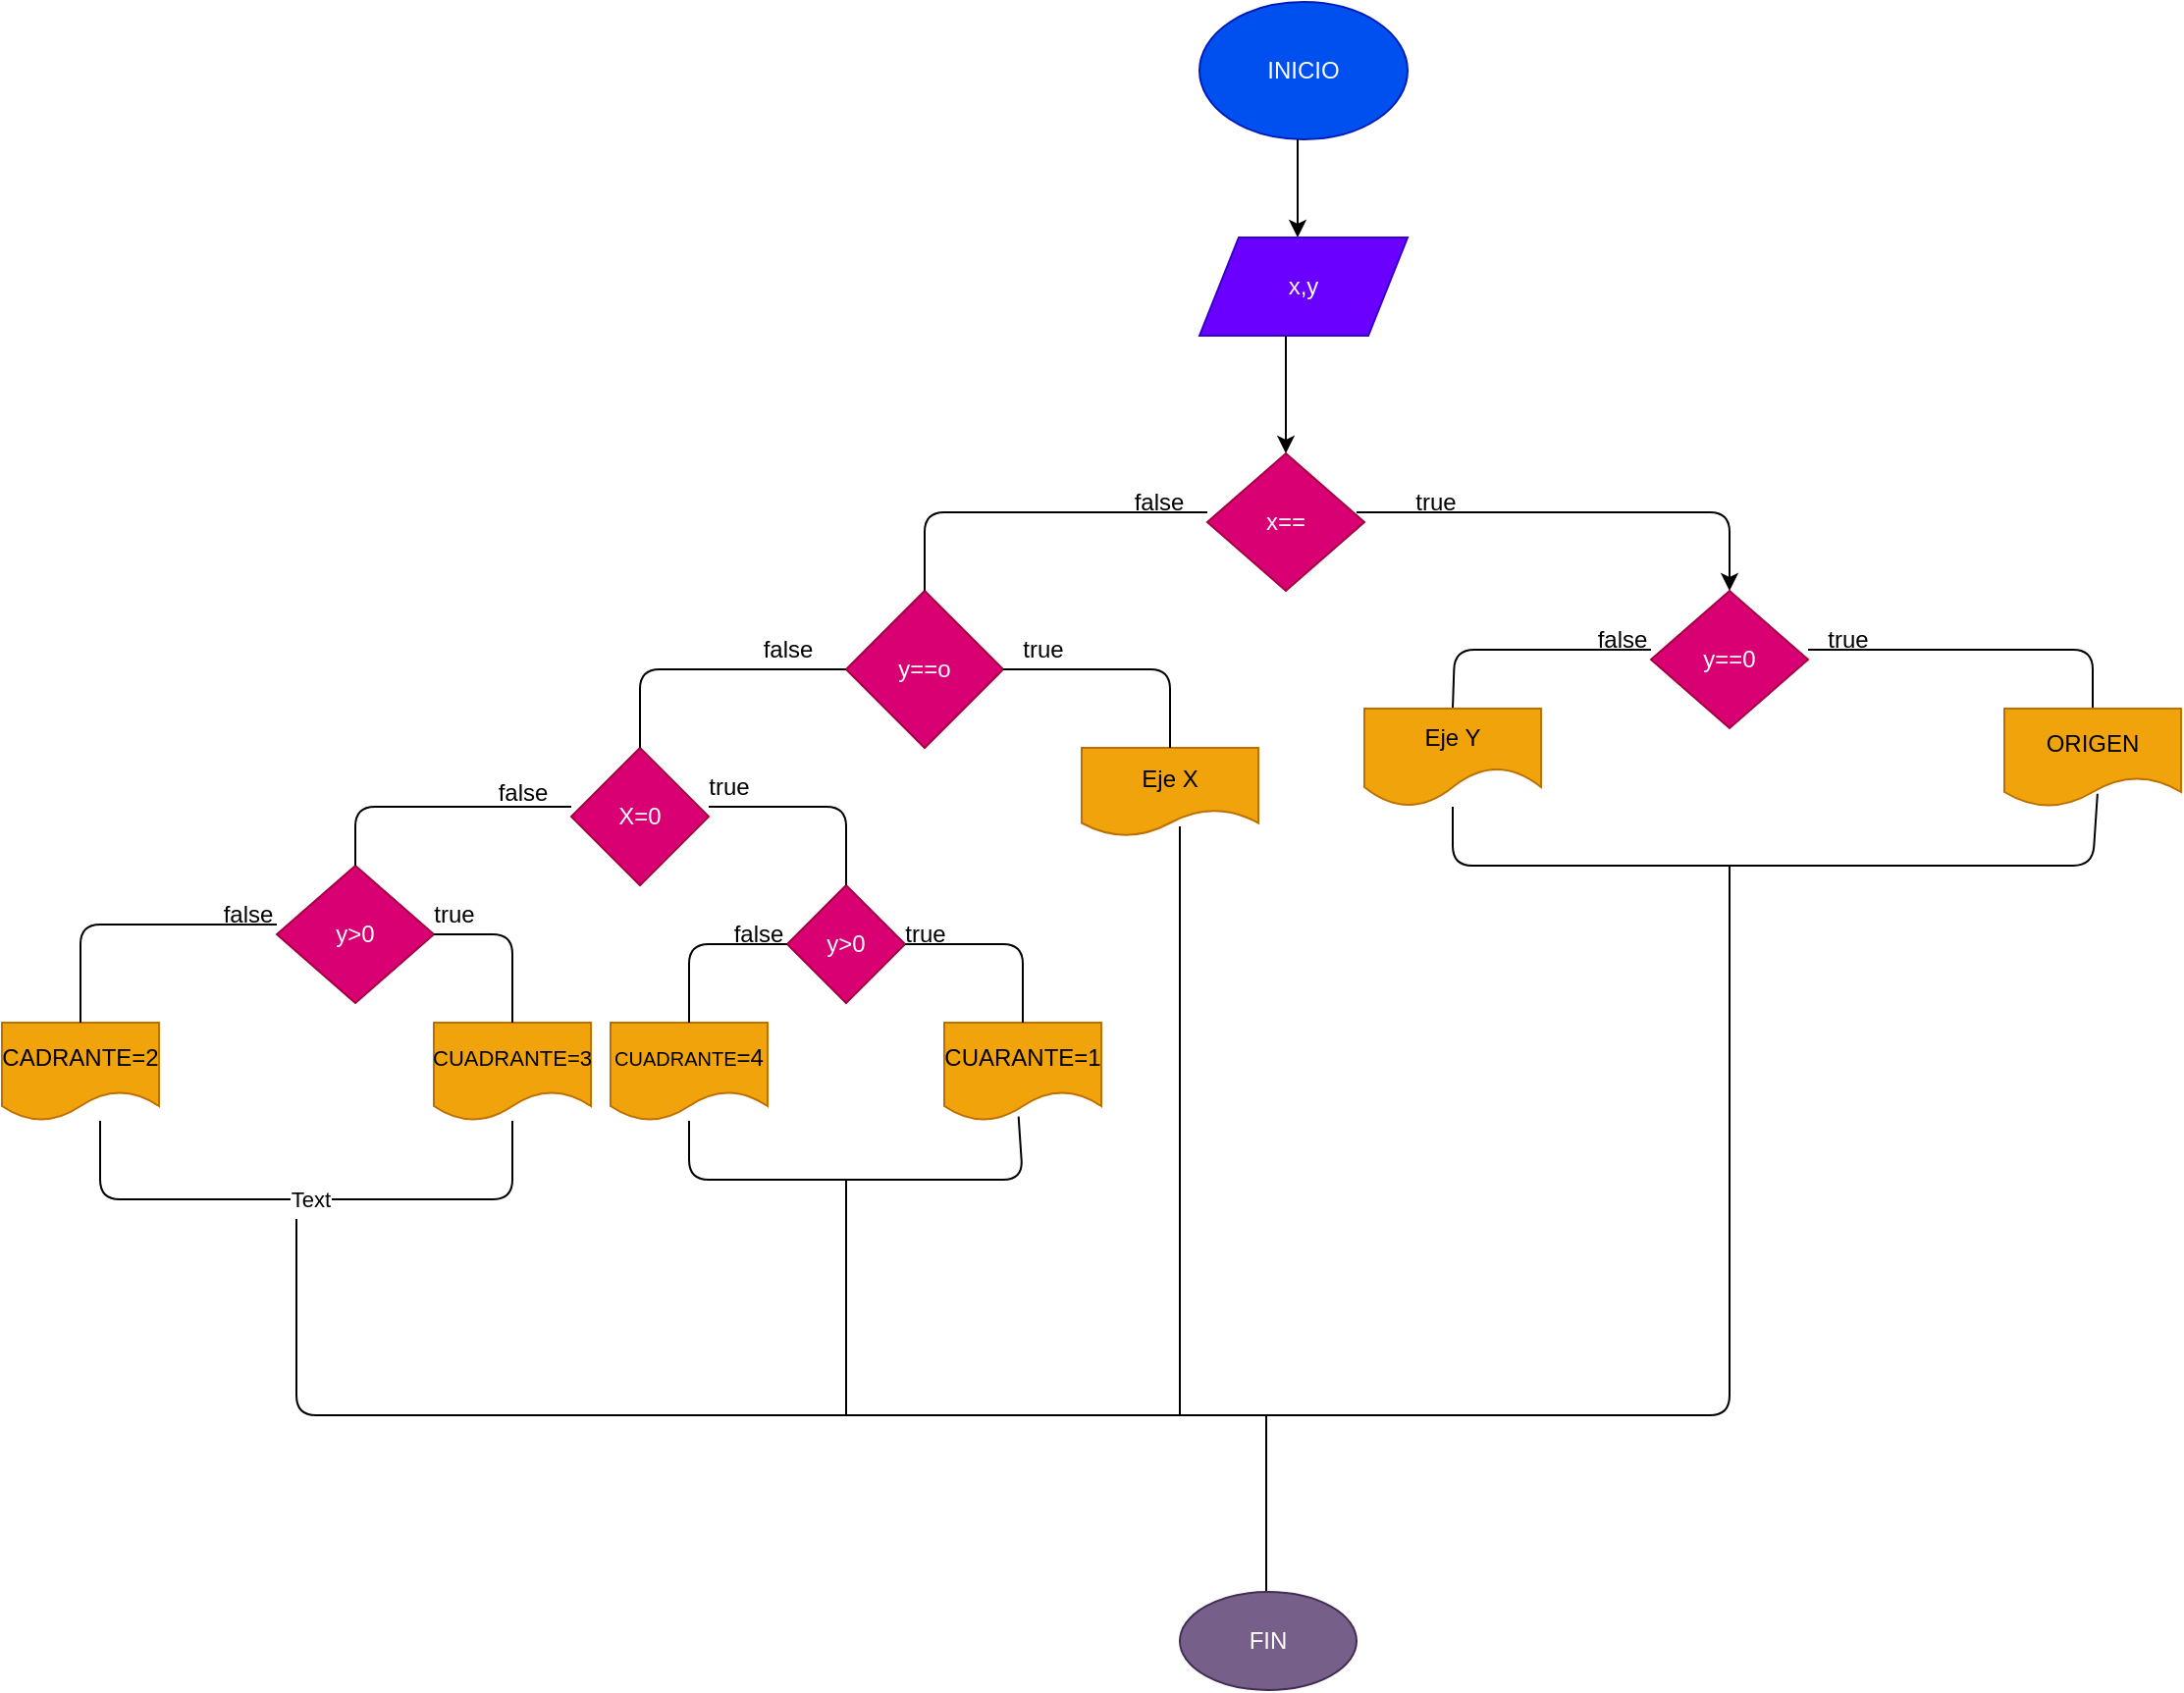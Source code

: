 <mxfile>
    <diagram id="Igm_rXMqRlYI_geI3gc7" name="Page-1">
        <mxGraphModel dx="1677" dy="537" grid="1" gridSize="10" guides="1" tooltips="1" connect="1" arrows="1" fold="1" page="1" pageScale="1" pageWidth="827" pageHeight="1169" math="0" shadow="0">
            <root>
                <mxCell id="0"/>
                <mxCell id="1" parent="0"/>
                <mxCell id="2" value="INICIO" style="ellipse;whiteSpace=wrap;html=1;fillColor=#0050ef;fontColor=#ffffff;strokeColor=#001DBC;" parent="1" vertex="1">
                    <mxGeometry x="370" y="40" width="106" height="70" as="geometry"/>
                </mxCell>
                <mxCell id="3" value="" style="endArrow=classic;html=1;" parent="1" edge="1">
                    <mxGeometry width="50" height="50" relative="1" as="geometry">
                        <mxPoint x="420" y="110" as="sourcePoint"/>
                        <mxPoint x="420" y="160" as="targetPoint"/>
                    </mxGeometry>
                </mxCell>
                <mxCell id="4" value="x,y" style="shape=parallelogram;perimeter=parallelogramPerimeter;whiteSpace=wrap;html=1;fixedSize=1;fillColor=#6a00ff;fontColor=#ffffff;strokeColor=#3700CC;" parent="1" vertex="1">
                    <mxGeometry x="370" y="160" width="106" height="50" as="geometry"/>
                </mxCell>
                <mxCell id="5" value="" style="endArrow=classic;html=1;" parent="1" edge="1">
                    <mxGeometry width="50" height="50" relative="1" as="geometry">
                        <mxPoint x="414" y="210" as="sourcePoint"/>
                        <mxPoint x="414" y="270" as="targetPoint"/>
                    </mxGeometry>
                </mxCell>
                <mxCell id="6" value="x==" style="rhombus;whiteSpace=wrap;html=1;fillColor=#d80073;fontColor=#ffffff;strokeColor=#A50040;" parent="1" vertex="1">
                    <mxGeometry x="374" y="270" width="80" height="70" as="geometry"/>
                </mxCell>
                <mxCell id="9" value="y==o" style="rhombus;whiteSpace=wrap;html=1;fillColor=#d80073;fontColor=#ffffff;strokeColor=#A50040;" parent="1" vertex="1">
                    <mxGeometry x="190" y="340" width="80" height="80" as="geometry"/>
                </mxCell>
                <mxCell id="11" value="y==0" style="rhombus;whiteSpace=wrap;html=1;fillColor=#d80073;fontColor=#ffffff;strokeColor=#A50040;" parent="1" vertex="1">
                    <mxGeometry x="600" y="340" width="80" height="70" as="geometry"/>
                </mxCell>
                <mxCell id="16" value="" style="endArrow=none;html=1;exitX=0.5;exitY=0;exitDx=0;exitDy=0;" parent="1" source="9" edge="1">
                    <mxGeometry width="50" height="50" relative="1" as="geometry">
                        <mxPoint x="250" y="340" as="sourcePoint"/>
                        <mxPoint x="374" y="300" as="targetPoint"/>
                        <Array as="points">
                            <mxPoint x="230" y="300"/>
                        </Array>
                    </mxGeometry>
                </mxCell>
                <mxCell id="19" value="" style="endArrow=classic;html=1;entryX=0.5;entryY=0;entryDx=0;entryDy=0;startArrow=none;" parent="1" target="11" edge="1">
                    <mxGeometry width="50" height="50" relative="1" as="geometry">
                        <mxPoint x="450" y="300" as="sourcePoint"/>
                        <mxPoint x="504" y="250" as="targetPoint"/>
                        <Array as="points">
                            <mxPoint x="640" y="300"/>
                        </Array>
                    </mxGeometry>
                </mxCell>
                <mxCell id="20" value="" style="endArrow=none;html=1;entryX=0.5;entryY=0;entryDx=0;entryDy=0;" parent="1" target="21" edge="1">
                    <mxGeometry width="50" height="50" relative="1" as="geometry">
                        <mxPoint x="680" y="370" as="sourcePoint"/>
                        <mxPoint x="820" y="360" as="targetPoint"/>
                        <Array as="points">
                            <mxPoint x="825" y="370"/>
                        </Array>
                    </mxGeometry>
                </mxCell>
                <mxCell id="21" value="ORIGEN" style="shape=document;whiteSpace=wrap;html=1;boundedLbl=1;fillColor=#f0a30a;fontColor=#000000;strokeColor=#BD7000;" parent="1" vertex="1">
                    <mxGeometry x="780" y="400" width="90" height="50" as="geometry"/>
                </mxCell>
                <mxCell id="22" value="" style="endArrow=none;html=1;exitX=0.5;exitY=0;exitDx=0;exitDy=0;" parent="1" source="23" edge="1">
                    <mxGeometry width="50" height="50" relative="1" as="geometry">
                        <mxPoint x="550" y="420" as="sourcePoint"/>
                        <mxPoint x="600" y="370" as="targetPoint"/>
                        <Array as="points">
                            <mxPoint x="500" y="370"/>
                        </Array>
                    </mxGeometry>
                </mxCell>
                <mxCell id="23" value="Eje Y" style="shape=document;whiteSpace=wrap;html=1;boundedLbl=1;size=0.4;fillColor=#f0a30a;fontColor=#000000;strokeColor=#BD7000;" parent="1" vertex="1">
                    <mxGeometry x="454" y="400" width="90" height="50" as="geometry"/>
                </mxCell>
                <mxCell id="24" value="X=0" style="rhombus;whiteSpace=wrap;html=1;fillColor=#d80073;fontColor=#ffffff;strokeColor=#A50040;" parent="1" vertex="1">
                    <mxGeometry x="50" y="420" width="70" height="70" as="geometry"/>
                </mxCell>
                <mxCell id="25" value="" style="endArrow=none;html=1;exitX=0.5;exitY=0;exitDx=0;exitDy=0;" parent="1" source="24" edge="1">
                    <mxGeometry width="50" height="50" relative="1" as="geometry">
                        <mxPoint x="140" y="430" as="sourcePoint"/>
                        <mxPoint x="190" y="380" as="targetPoint"/>
                        <Array as="points">
                            <mxPoint x="85" y="380"/>
                        </Array>
                    </mxGeometry>
                </mxCell>
                <mxCell id="28" value="y&amp;gt;0" style="rhombus;whiteSpace=wrap;html=1;fillColor=#d80073;fontColor=#ffffff;strokeColor=#A50040;" parent="1" vertex="1">
                    <mxGeometry x="-100" y="480" width="80" height="70" as="geometry"/>
                </mxCell>
                <mxCell id="29" value="" style="endArrow=none;html=1;exitX=0.5;exitY=0;exitDx=0;exitDy=0;" parent="1" source="28" edge="1">
                    <mxGeometry width="50" height="50" relative="1" as="geometry">
                        <mxPoint y="500" as="sourcePoint"/>
                        <mxPoint x="50" y="450" as="targetPoint"/>
                        <Array as="points">
                            <mxPoint x="-60" y="450"/>
                        </Array>
                    </mxGeometry>
                </mxCell>
                <mxCell id="32" value="CADRANTE=2" style="shape=document;whiteSpace=wrap;html=1;boundedLbl=1;fillColor=#f0a30a;fontColor=#000000;strokeColor=#BD7000;" parent="1" vertex="1">
                    <mxGeometry x="-240" y="560" width="80" height="50" as="geometry"/>
                </mxCell>
                <mxCell id="33" value="" style="endArrow=none;html=1;exitX=0.5;exitY=0;exitDx=0;exitDy=0;" parent="1" source="32" edge="1">
                    <mxGeometry width="50" height="50" relative="1" as="geometry">
                        <mxPoint x="-150" y="560" as="sourcePoint"/>
                        <mxPoint x="-100" y="510" as="targetPoint"/>
                        <Array as="points">
                            <mxPoint x="-200" y="510"/>
                        </Array>
                    </mxGeometry>
                </mxCell>
                <mxCell id="34" value="" style="endArrow=none;html=1;" parent="1" target="35" edge="1">
                    <mxGeometry width="50" height="50" relative="1" as="geometry">
                        <mxPoint x="-190" y="610" as="sourcePoint"/>
                        <mxPoint x="-90" y="650" as="targetPoint"/>
                        <Array as="points">
                            <mxPoint x="-190" y="650"/>
                            <mxPoint x="-130" y="650"/>
                            <mxPoint x="20" y="650"/>
                        </Array>
                    </mxGeometry>
                </mxCell>
                <mxCell id="36" value="Text" style="edgeLabel;html=1;align=center;verticalAlign=middle;resizable=0;points=[];" parent="34" vertex="1" connectable="0">
                    <mxGeometry x="0.011" relative="1" as="geometry">
                        <mxPoint as="offset"/>
                    </mxGeometry>
                </mxCell>
                <mxCell id="35" value="&lt;font style=&quot;font-size: 11px;&quot;&gt;CUADRANTE=3&lt;/font&gt;" style="shape=document;whiteSpace=wrap;html=1;boundedLbl=1;fillColor=#f0a30a;fontColor=#000000;strokeColor=#BD7000;" parent="1" vertex="1">
                    <mxGeometry x="-20" y="560" width="80" height="50" as="geometry"/>
                </mxCell>
                <mxCell id="38" value="y&amp;gt;0" style="rhombus;whiteSpace=wrap;html=1;fillColor=#d80073;fontColor=#ffffff;strokeColor=#A50040;" parent="1" vertex="1">
                    <mxGeometry x="160" y="490" width="60" height="60" as="geometry"/>
                </mxCell>
                <mxCell id="39" value="" style="endArrow=none;html=1;entryX=0.5;entryY=0;entryDx=0;entryDy=0;" parent="1" target="38" edge="1">
                    <mxGeometry width="50" height="50" relative="1" as="geometry">
                        <mxPoint x="120" y="450" as="sourcePoint"/>
                        <mxPoint x="190" y="470" as="targetPoint"/>
                        <Array as="points">
                            <mxPoint x="190" y="450"/>
                        </Array>
                    </mxGeometry>
                </mxCell>
                <mxCell id="40" value="&lt;font style=&quot;font-size: 10px;&quot;&gt;CUADRANTE&lt;/font&gt;=4" style="shape=document;whiteSpace=wrap;html=1;boundedLbl=1;fillColor=#f0a30a;fontColor=#000000;strokeColor=#BD7000;" parent="1" vertex="1">
                    <mxGeometry x="70" y="560" width="80" height="50" as="geometry"/>
                </mxCell>
                <mxCell id="41" value="CUARANTE=1" style="shape=document;whiteSpace=wrap;html=1;boundedLbl=1;fillColor=#f0a30a;fontColor=#000000;strokeColor=#BD7000;" parent="1" vertex="1">
                    <mxGeometry x="240" y="560" width="80" height="50" as="geometry"/>
                </mxCell>
                <mxCell id="42" value="" style="endArrow=none;html=1;exitX=0.5;exitY=0;exitDx=0;exitDy=0;entryX=0;entryY=0.5;entryDx=0;entryDy=0;" parent="1" source="40" target="38" edge="1">
                    <mxGeometry width="50" height="50" relative="1" as="geometry">
                        <mxPoint x="130" y="550" as="sourcePoint"/>
                        <mxPoint x="160" y="510" as="targetPoint"/>
                        <Array as="points">
                            <mxPoint x="110" y="520"/>
                        </Array>
                    </mxGeometry>
                </mxCell>
                <mxCell id="43" value="" style="endArrow=none;html=1;entryX=0.5;entryY=0;entryDx=0;entryDy=0;" parent="1" target="41" edge="1">
                    <mxGeometry width="50" height="50" relative="1" as="geometry">
                        <mxPoint x="220" y="520" as="sourcePoint"/>
                        <mxPoint x="270" y="470" as="targetPoint"/>
                        <Array as="points">
                            <mxPoint x="280" y="520"/>
                        </Array>
                    </mxGeometry>
                </mxCell>
                <mxCell id="44" value="" style="endArrow=none;html=1;entryX=0.473;entryY=0.956;entryDx=0;entryDy=0;entryPerimeter=0;" parent="1" target="41" edge="1">
                    <mxGeometry width="50" height="50" relative="1" as="geometry">
                        <mxPoint x="110" y="610" as="sourcePoint"/>
                        <mxPoint x="280" y="640" as="targetPoint"/>
                        <Array as="points">
                            <mxPoint x="110" y="640"/>
                            <mxPoint x="280" y="640"/>
                        </Array>
                    </mxGeometry>
                </mxCell>
                <mxCell id="45" value="" style="endArrow=none;html=1;entryX=0.527;entryY=0.868;entryDx=0;entryDy=0;entryPerimeter=0;" parent="1" source="23" target="21" edge="1">
                    <mxGeometry width="50" height="50" relative="1" as="geometry">
                        <mxPoint x="790" y="490" as="sourcePoint"/>
                        <mxPoint x="840" y="440" as="targetPoint"/>
                        <Array as="points">
                            <mxPoint x="499" y="480"/>
                            <mxPoint x="825" y="480"/>
                        </Array>
                    </mxGeometry>
                </mxCell>
                <mxCell id="47" value="Eje X" style="shape=document;whiteSpace=wrap;html=1;boundedLbl=1;fillColor=#f0a30a;fontColor=#000000;strokeColor=#BD7000;" parent="1" vertex="1">
                    <mxGeometry x="310" y="420" width="90" height="45" as="geometry"/>
                </mxCell>
                <mxCell id="48" value="" style="endArrow=none;html=1;entryX=0.5;entryY=0;entryDx=0;entryDy=0;" parent="1" target="47" edge="1">
                    <mxGeometry width="50" height="50" relative="1" as="geometry">
                        <mxPoint x="270" y="380" as="sourcePoint"/>
                        <mxPoint x="320" y="330" as="targetPoint"/>
                        <Array as="points">
                            <mxPoint x="355" y="380"/>
                        </Array>
                    </mxGeometry>
                </mxCell>
                <mxCell id="51" value="" style="endArrow=none;html=1;" parent="1" edge="1">
                    <mxGeometry width="50" height="50" relative="1" as="geometry">
                        <mxPoint x="360" y="460" as="sourcePoint"/>
                        <mxPoint x="360" y="760" as="targetPoint"/>
                    </mxGeometry>
                </mxCell>
                <mxCell id="52" value="" style="endArrow=none;html=1;" parent="1" edge="1">
                    <mxGeometry width="50" height="50" relative="1" as="geometry">
                        <mxPoint x="190" y="640" as="sourcePoint"/>
                        <mxPoint x="190" y="760" as="targetPoint"/>
                    </mxGeometry>
                </mxCell>
                <mxCell id="53" value="" style="endArrow=none;html=1;" parent="1" edge="1">
                    <mxGeometry width="50" height="50" relative="1" as="geometry">
                        <mxPoint x="-90" y="660" as="sourcePoint"/>
                        <mxPoint x="640" y="480" as="targetPoint"/>
                        <Array as="points">
                            <mxPoint x="-90" y="760"/>
                            <mxPoint x="640" y="760"/>
                        </Array>
                    </mxGeometry>
                </mxCell>
                <mxCell id="54" value="" style="endArrow=none;html=1;" parent="1" edge="1">
                    <mxGeometry width="50" height="50" relative="1" as="geometry">
                        <mxPoint x="404" y="760" as="sourcePoint"/>
                        <mxPoint x="404" y="850" as="targetPoint"/>
                    </mxGeometry>
                </mxCell>
                <mxCell id="55" value="FIN" style="ellipse;whiteSpace=wrap;html=1;fillColor=#76608a;fontColor=#ffffff;strokeColor=#432D57;" parent="1" vertex="1">
                    <mxGeometry x="360" y="850" width="90" height="50" as="geometry"/>
                </mxCell>
                <mxCell id="57" value="&lt;span style=&quot;font-size: 12px;&quot;&gt;false&lt;/span&gt;" style="text;html=1;align=center;verticalAlign=middle;resizable=0;points=[];autosize=1;strokeColor=none;fillColor=none;fontSize=10;" parent="1" vertex="1">
                    <mxGeometry x="324" y="280" width="50" height="30" as="geometry"/>
                </mxCell>
                <mxCell id="59" value="" style="endArrow=none;html=1;" parent="1" edge="1">
                    <mxGeometry width="50" height="50" relative="1" as="geometry">
                        <mxPoint x="454" y="300" as="sourcePoint"/>
                        <mxPoint x="520" y="300" as="targetPoint"/>
                        <Array as="points"/>
                    </mxGeometry>
                </mxCell>
                <mxCell id="60" value="true" style="text;html=1;align=center;verticalAlign=middle;resizable=0;points=[];autosize=1;strokeColor=none;fillColor=none;fontSize=12;" parent="1" vertex="1">
                    <mxGeometry x="470" y="280" width="40" height="30" as="geometry"/>
                </mxCell>
                <mxCell id="61" value="false" style="text;html=1;align=center;verticalAlign=middle;resizable=0;points=[];autosize=1;strokeColor=none;fillColor=none;fontSize=12;" parent="1" vertex="1">
                    <mxGeometry x="560" y="350" width="50" height="30" as="geometry"/>
                </mxCell>
                <mxCell id="62" value="true" style="text;html=1;align=center;verticalAlign=middle;resizable=0;points=[];autosize=1;strokeColor=none;fillColor=none;fontSize=12;" parent="1" vertex="1">
                    <mxGeometry x="680" y="350" width="40" height="30" as="geometry"/>
                </mxCell>
                <mxCell id="63" value="false" style="text;html=1;align=center;verticalAlign=middle;resizable=0;points=[];autosize=1;strokeColor=none;fillColor=none;fontSize=12;" parent="1" vertex="1">
                    <mxGeometry x="135" y="355" width="50" height="30" as="geometry"/>
                </mxCell>
                <mxCell id="64" value="true" style="text;html=1;align=center;verticalAlign=middle;resizable=0;points=[];autosize=1;strokeColor=none;fillColor=none;fontSize=12;" parent="1" vertex="1">
                    <mxGeometry x="270" y="355" width="40" height="30" as="geometry"/>
                </mxCell>
                <mxCell id="65" value="false" style="text;html=1;align=center;verticalAlign=middle;resizable=0;points=[];autosize=1;strokeColor=none;fillColor=none;fontSize=12;" parent="1" vertex="1">
                    <mxGeometry y="427.5" width="50" height="30" as="geometry"/>
                </mxCell>
                <mxCell id="66" value="true" style="text;html=1;align=center;verticalAlign=middle;resizable=0;points=[];autosize=1;strokeColor=none;fillColor=none;fontSize=12;" parent="1" vertex="1">
                    <mxGeometry x="110" y="425" width="40" height="30" as="geometry"/>
                </mxCell>
                <mxCell id="67" value="" style="endArrow=none;html=1;fontSize=12;entryX=0.5;entryY=0;entryDx=0;entryDy=0;" parent="1" target="35" edge="1">
                    <mxGeometry width="50" height="50" relative="1" as="geometry">
                        <mxPoint x="-20" y="515" as="sourcePoint"/>
                        <mxPoint x="30" y="465" as="targetPoint"/>
                        <Array as="points">
                            <mxPoint x="20" y="515"/>
                        </Array>
                    </mxGeometry>
                </mxCell>
                <mxCell id="68" value="false" style="text;html=1;align=center;verticalAlign=middle;resizable=0;points=[];autosize=1;strokeColor=none;fillColor=none;" vertex="1" parent="1">
                    <mxGeometry x="-140" y="490" width="50" height="30" as="geometry"/>
                </mxCell>
                <mxCell id="69" value="true" style="text;html=1;align=center;verticalAlign=middle;resizable=0;points=[];autosize=1;strokeColor=none;fillColor=none;" vertex="1" parent="1">
                    <mxGeometry x="-30" y="490" width="40" height="30" as="geometry"/>
                </mxCell>
                <mxCell id="70" value="false" style="text;html=1;align=center;verticalAlign=middle;resizable=0;points=[];autosize=1;strokeColor=none;fillColor=none;" vertex="1" parent="1">
                    <mxGeometry x="120" y="500" width="50" height="30" as="geometry"/>
                </mxCell>
                <mxCell id="71" value="true" style="text;html=1;align=center;verticalAlign=middle;resizable=0;points=[];autosize=1;strokeColor=none;fillColor=none;" vertex="1" parent="1">
                    <mxGeometry x="210" y="500" width="40" height="30" as="geometry"/>
                </mxCell>
            </root>
        </mxGraphModel>
    </diagram>
</mxfile>